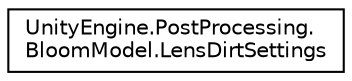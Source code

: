 digraph "Graphical Class Hierarchy"
{
  edge [fontname="Helvetica",fontsize="10",labelfontname="Helvetica",labelfontsize="10"];
  node [fontname="Helvetica",fontsize="10",shape=record];
  rankdir="LR";
  Node0 [label="UnityEngine.PostProcessing.\lBloomModel.LensDirtSettings",height=0.2,width=0.4,color="black", fillcolor="white", style="filled",URL="$struct_unity_engine_1_1_post_processing_1_1_bloom_model_1_1_lens_dirt_settings.html"];
}
